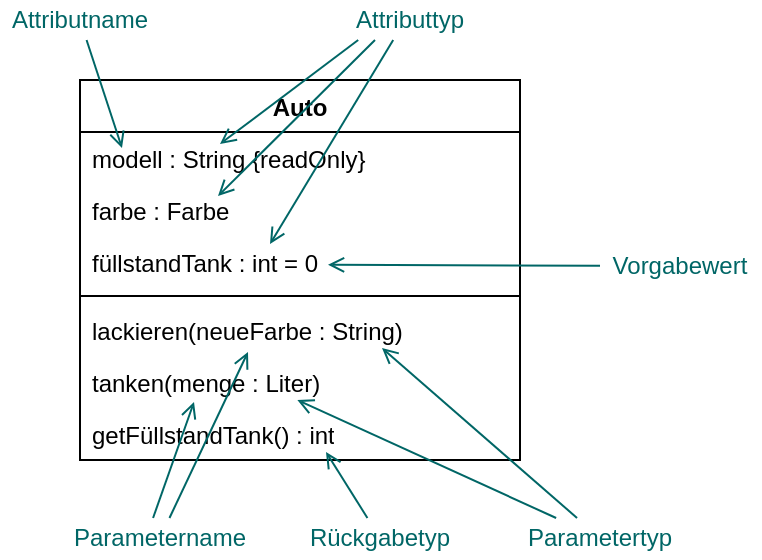 <mxfile version="25.0.1">
  <diagram name="Seite-1" id="G_nYxdYXhdwYIfTqOK9U">
    <mxGraphModel dx="710" dy="377" grid="1" gridSize="10" guides="1" tooltips="1" connect="1" arrows="1" fold="1" page="1" pageScale="1" pageWidth="827" pageHeight="1169" math="0" shadow="0">
      <root>
        <mxCell id="0" />
        <mxCell id="1" parent="0" />
        <mxCell id="jhq9-aiuI4UzO4l8wsM8-5" value="Parametername" style="text;html=1;strokeColor=none;fillColor=none;align=center;verticalAlign=middle;whiteSpace=wrap;rounded=0;fontColor=#006666;" parent="1" vertex="1">
          <mxGeometry x="330" y="379" width="100" height="20" as="geometry" />
        </mxCell>
        <mxCell id="jhq9-aiuI4UzO4l8wsM8-6" value="Auto" style="swimlane;fontStyle=1;align=center;verticalAlign=top;childLayout=stackLayout;horizontal=1;startSize=26;horizontalStack=0;resizeParent=1;resizeParentMax=0;resizeLast=0;collapsible=1;marginBottom=0;whiteSpace=wrap;html=1;" parent="1" vertex="1">
          <mxGeometry x="340" y="160" width="220" height="190" as="geometry" />
        </mxCell>
        <mxCell id="jhq9-aiuI4UzO4l8wsM8-7" value="modell : String {readOnly}" style="text;strokeColor=none;fillColor=none;align=left;verticalAlign=top;spacingLeft=4;spacingRight=4;overflow=hidden;rotatable=0;points=[[0,0.5],[1,0.5]];portConstraint=eastwest;whiteSpace=wrap;html=1;" parent="jhq9-aiuI4UzO4l8wsM8-6" vertex="1">
          <mxGeometry y="26" width="220" height="26" as="geometry" />
        </mxCell>
        <mxCell id="jhq9-aiuI4UzO4l8wsM8-8" value="farbe : Farbe" style="text;strokeColor=none;fillColor=none;align=left;verticalAlign=top;spacingLeft=4;spacingRight=4;overflow=hidden;rotatable=0;points=[[0,0.5],[1,0.5]];portConstraint=eastwest;whiteSpace=wrap;html=1;" parent="jhq9-aiuI4UzO4l8wsM8-6" vertex="1">
          <mxGeometry y="52" width="220" height="26" as="geometry" />
        </mxCell>
        <mxCell id="jhq9-aiuI4UzO4l8wsM8-11" value="füllstandTank : int = 0" style="text;strokeColor=none;fillColor=none;align=left;verticalAlign=top;spacingLeft=4;spacingRight=4;overflow=hidden;rotatable=0;points=[[0,0.5],[1,0.5]];portConstraint=eastwest;whiteSpace=wrap;html=1;" parent="jhq9-aiuI4UzO4l8wsM8-6" vertex="1">
          <mxGeometry y="78" width="220" height="26" as="geometry" />
        </mxCell>
        <mxCell id="jhq9-aiuI4UzO4l8wsM8-9" value="" style="line;strokeWidth=1;fillColor=none;align=left;verticalAlign=middle;spacingTop=-1;spacingLeft=3;spacingRight=3;rotatable=0;labelPosition=right;points=[];portConstraint=eastwest;strokeColor=inherit;" parent="jhq9-aiuI4UzO4l8wsM8-6" vertex="1">
          <mxGeometry y="104" width="220" height="8" as="geometry" />
        </mxCell>
        <mxCell id="jhq9-aiuI4UzO4l8wsM8-10" value="lackieren(neueFarbe : String)" style="text;strokeColor=none;fillColor=none;align=left;verticalAlign=top;spacingLeft=4;spacingRight=4;overflow=hidden;rotatable=0;points=[[0,0.5],[1,0.5]];portConstraint=eastwest;whiteSpace=wrap;html=1;" parent="jhq9-aiuI4UzO4l8wsM8-6" vertex="1">
          <mxGeometry y="112" width="220" height="26" as="geometry" />
        </mxCell>
        <mxCell id="jhq9-aiuI4UzO4l8wsM8-12" value="tanken(menge : Liter)" style="text;strokeColor=none;fillColor=none;align=left;verticalAlign=top;spacingLeft=4;spacingRight=4;overflow=hidden;rotatable=0;points=[[0,0.5],[1,0.5]];portConstraint=eastwest;whiteSpace=wrap;html=1;" parent="jhq9-aiuI4UzO4l8wsM8-6" vertex="1">
          <mxGeometry y="138" width="220" height="26" as="geometry" />
        </mxCell>
        <mxCell id="jhq9-aiuI4UzO4l8wsM8-13" value="getFüllstandTank() : int" style="text;strokeColor=none;fillColor=none;align=left;verticalAlign=top;spacingLeft=4;spacingRight=4;overflow=hidden;rotatable=0;points=[[0,0.5],[1,0.5]];portConstraint=eastwest;whiteSpace=wrap;html=1;" parent="jhq9-aiuI4UzO4l8wsM8-6" vertex="1">
          <mxGeometry y="164" width="220" height="26" as="geometry" />
        </mxCell>
        <mxCell id="jhq9-aiuI4UzO4l8wsM8-19" value="Attributname" style="text;html=1;strokeColor=none;fillColor=none;align=center;verticalAlign=middle;whiteSpace=wrap;rounded=0;fontColor=#006666;" parent="1" vertex="1">
          <mxGeometry x="300" y="120" width="80" height="20" as="geometry" />
        </mxCell>
        <mxCell id="jhq9-aiuI4UzO4l8wsM8-20" value="" style="endArrow=open;html=1;rounded=0;endFill=0;strokeColor=#006666;exitX=0.13;exitY=1;exitDx=0;exitDy=0;exitPerimeter=0;" parent="1" source="jhq9-aiuI4UzO4l8wsM8-21" edge="1">
          <mxGeometry width="50" height="50" relative="1" as="geometry">
            <mxPoint x="414.444" y="112" as="sourcePoint" />
            <mxPoint x="410" y="192" as="targetPoint" />
          </mxGeometry>
        </mxCell>
        <mxCell id="jhq9-aiuI4UzO4l8wsM8-21" value="Attributtyp" style="text;html=1;strokeColor=none;fillColor=none;align=center;verticalAlign=middle;whiteSpace=wrap;rounded=0;fontColor=#006666;points=[[0,0,0,0,0],[0,0.25,0,0,0],[0,0.5,0,0,0],[0,0.75,0,0,0],[0,1,0,0,0],[0.13,1,0,0,0],[0.25,0,0,0,0],[0.25,1,0,0,0],[0.38,1,0,0,0],[0.5,0,0,0,0],[0.5,1,0,0,0],[0.63,1,0,0,0],[0.75,0,0,0,0],[0.75,1,0,0,0],[0.88,1,0,0,0],[1,0,0,0,0],[1,0.25,0,0,0],[1,0.5,0,0,0],[1,0.75,0,0,0],[1,1,0,0,0]];" parent="1" vertex="1">
          <mxGeometry x="470" y="120" width="70" height="20" as="geometry" />
        </mxCell>
        <mxCell id="jhq9-aiuI4UzO4l8wsM8-22" value="" style="endArrow=open;html=1;rounded=0;endFill=0;strokeColor=#006666;" parent="1" source="jhq9-aiuI4UzO4l8wsM8-23" edge="1">
          <mxGeometry width="50" height="50" relative="1" as="geometry">
            <mxPoint x="610" y="280" as="sourcePoint" />
            <mxPoint x="464" y="252.36" as="targetPoint" />
          </mxGeometry>
        </mxCell>
        <mxCell id="jhq9-aiuI4UzO4l8wsM8-23" value="Vorgabewert" style="text;html=1;strokeColor=none;fillColor=none;align=center;verticalAlign=middle;whiteSpace=wrap;rounded=0;fontColor=#006666;" parent="1" vertex="1">
          <mxGeometry x="600" y="243" width="80" height="20" as="geometry" />
        </mxCell>
        <mxCell id="jhq9-aiuI4UzO4l8wsM8-27" value="" style="endArrow=open;html=1;rounded=0;endFill=0;strokeColor=#006666;" parent="1" source="jhq9-aiuI4UzO4l8wsM8-28" edge="1">
          <mxGeometry width="50" height="50" relative="1" as="geometry">
            <mxPoint x="580" y="410" as="sourcePoint" />
            <mxPoint x="491" y="294" as="targetPoint" />
          </mxGeometry>
        </mxCell>
        <mxCell id="jhq9-aiuI4UzO4l8wsM8-28" value="Parametertyp" style="text;html=1;strokeColor=none;fillColor=none;align=center;verticalAlign=middle;whiteSpace=wrap;rounded=0;fontColor=#006666;" parent="1" vertex="1">
          <mxGeometry x="560" y="379" width="80" height="20" as="geometry" />
        </mxCell>
        <mxCell id="jhq9-aiuI4UzO4l8wsM8-29" value="" style="endArrow=open;html=1;rounded=0;endFill=0;strokeColor=#006666;" parent="1" source="jhq9-aiuI4UzO4l8wsM8-30" edge="1">
          <mxGeometry width="50" height="50" relative="1" as="geometry">
            <mxPoint x="479" y="386" as="sourcePoint" />
            <mxPoint x="463" y="346" as="targetPoint" />
          </mxGeometry>
        </mxCell>
        <mxCell id="jhq9-aiuI4UzO4l8wsM8-30" value="Rückgabetyp" style="text;html=1;strokeColor=none;fillColor=none;align=center;verticalAlign=middle;whiteSpace=wrap;rounded=0;fontColor=#006666;" parent="1" vertex="1">
          <mxGeometry x="450" y="379" width="80" height="20" as="geometry" />
        </mxCell>
        <mxCell id="jhq9-aiuI4UzO4l8wsM8-31" value="" style="endArrow=open;html=1;rounded=0;endFill=0;strokeColor=#006666;" parent="1" edge="1">
          <mxGeometry width="50" height="50" relative="1" as="geometry">
            <mxPoint x="376.529" y="379" as="sourcePoint" />
            <mxPoint x="397" y="321" as="targetPoint" />
          </mxGeometry>
        </mxCell>
        <mxCell id="jhq9-aiuI4UzO4l8wsM8-32" value="" style="endArrow=open;html=1;rounded=0;endFill=0;strokeColor=#006666;" parent="1" source="jhq9-aiuI4UzO4l8wsM8-28" edge="1">
          <mxGeometry width="50" height="50" relative="1" as="geometry">
            <mxPoint x="570" y="420" as="sourcePoint" />
            <mxPoint x="448.684" y="320" as="targetPoint" />
          </mxGeometry>
        </mxCell>
        <mxCell id="jhq9-aiuI4UzO4l8wsM8-33" value="" style="endArrow=open;html=1;rounded=0;endFill=0;strokeColor=#006666;exitX=0.25;exitY=1;exitDx=0;exitDy=0;exitPerimeter=0;" parent="1" source="jhq9-aiuI4UzO4l8wsM8-21" edge="1">
          <mxGeometry width="50" height="50" relative="1" as="geometry">
            <mxPoint x="493.5" y="110" as="sourcePoint" />
            <mxPoint x="409" y="218" as="targetPoint" />
          </mxGeometry>
        </mxCell>
        <mxCell id="jhq9-aiuI4UzO4l8wsM8-34" value="" style="endArrow=open;html=1;rounded=0;endFill=0;strokeColor=#006666;exitX=0.38;exitY=1;exitDx=0;exitDy=0;exitPerimeter=0;" parent="1" source="jhq9-aiuI4UzO4l8wsM8-21" edge="1">
          <mxGeometry width="50" height="50" relative="1" as="geometry">
            <mxPoint x="440" y="110" as="sourcePoint" />
            <mxPoint x="435" y="242" as="targetPoint" />
          </mxGeometry>
        </mxCell>
        <mxCell id="jhq9-aiuI4UzO4l8wsM8-4" value="" style="endArrow=open;html=1;rounded=0;endFill=0;strokeColor=#006666;" parent="1" source="jhq9-aiuI4UzO4l8wsM8-19" edge="1">
          <mxGeometry width="50" height="50" relative="1" as="geometry">
            <mxPoint x="343.222" y="114" as="sourcePoint" />
            <mxPoint x="361" y="194" as="targetPoint" />
          </mxGeometry>
        </mxCell>
        <mxCell id="y_AIqUt9DioqZblvsNQn-1" value="" style="endArrow=open;html=1;rounded=0;endFill=0;strokeColor=#006666;" edge="1" parent="1" source="jhq9-aiuI4UzO4l8wsM8-5">
          <mxGeometry width="50" height="50" relative="1" as="geometry">
            <mxPoint x="404" y="354" as="sourcePoint" />
            <mxPoint x="424" y="296" as="targetPoint" />
          </mxGeometry>
        </mxCell>
      </root>
    </mxGraphModel>
  </diagram>
</mxfile>
